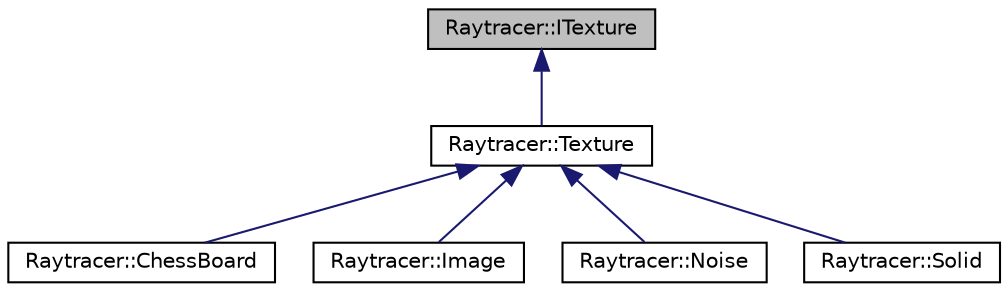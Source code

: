 digraph "Raytracer::ITexture"
{
 // LATEX_PDF_SIZE
  edge [fontname="Helvetica",fontsize="10",labelfontname="Helvetica",labelfontsize="10"];
  node [fontname="Helvetica",fontsize="10",shape=record];
  Node1 [label="Raytracer::ITexture",height=0.2,width=0.4,color="black", fillcolor="grey75", style="filled", fontcolor="black",tooltip=" "];
  Node1 -> Node2 [dir="back",color="midnightblue",fontsize="10",style="solid",fontname="Helvetica"];
  Node2 [label="Raytracer::Texture",height=0.2,width=0.4,color="black", fillcolor="white", style="filled",URL="$classRaytracer_1_1Texture.html",tooltip=" "];
  Node2 -> Node3 [dir="back",color="midnightblue",fontsize="10",style="solid",fontname="Helvetica"];
  Node3 [label="Raytracer::ChessBoard",height=0.2,width=0.4,color="black", fillcolor="white", style="filled",URL="$classRaytracer_1_1ChessBoard.html",tooltip="A class that represents a chessboard texture in the raytracer."];
  Node2 -> Node4 [dir="back",color="midnightblue",fontsize="10",style="solid",fontname="Helvetica"];
  Node4 [label="Raytracer::Image",height=0.2,width=0.4,color="black", fillcolor="white", style="filled",URL="$classRaytracer_1_1Image.html",tooltip="A class that represents an image texture in the raytracer."];
  Node2 -> Node5 [dir="back",color="midnightblue",fontsize="10",style="solid",fontname="Helvetica"];
  Node5 [label="Raytracer::Noise",height=0.2,width=0.4,color="black", fillcolor="white", style="filled",URL="$classRaytracer_1_1Noise.html",tooltip="A class that represents a noise texture in the raytracer."];
  Node2 -> Node6 [dir="back",color="midnightblue",fontsize="10",style="solid",fontname="Helvetica"];
  Node6 [label="Raytracer::Solid",height=0.2,width=0.4,color="black", fillcolor="white", style="filled",URL="$classRaytracer_1_1Solid.html",tooltip="A class that represents a solid texture in the raytracer."];
}
